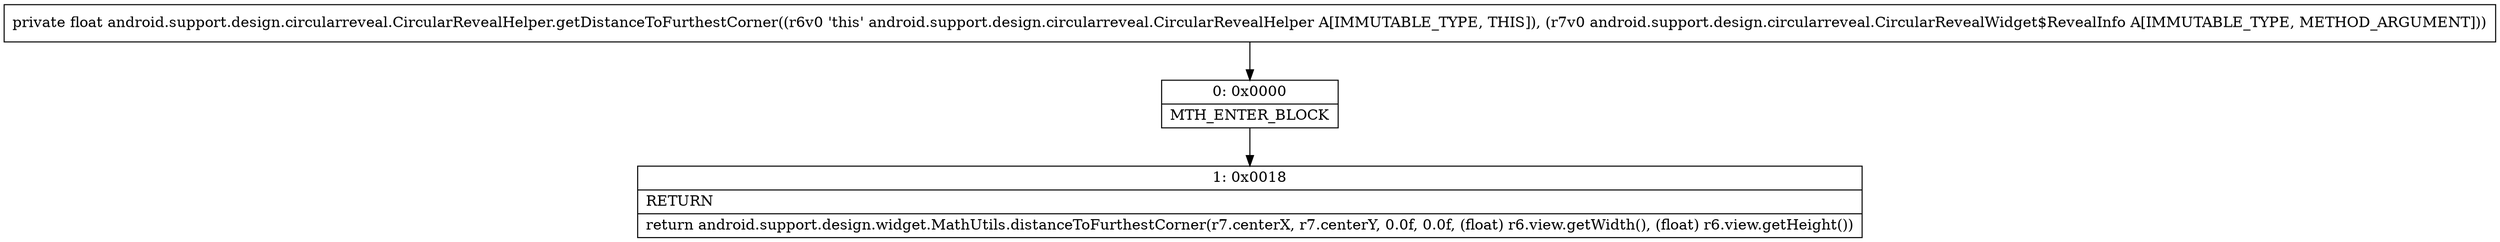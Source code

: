 digraph "CFG forandroid.support.design.circularreveal.CircularRevealHelper.getDistanceToFurthestCorner(Landroid\/support\/design\/circularreveal\/CircularRevealWidget$RevealInfo;)F" {
Node_0 [shape=record,label="{0\:\ 0x0000|MTH_ENTER_BLOCK\l}"];
Node_1 [shape=record,label="{1\:\ 0x0018|RETURN\l|return android.support.design.widget.MathUtils.distanceToFurthestCorner(r7.centerX, r7.centerY, 0.0f, 0.0f, (float) r6.view.getWidth(), (float) r6.view.getHeight())\l}"];
MethodNode[shape=record,label="{private float android.support.design.circularreveal.CircularRevealHelper.getDistanceToFurthestCorner((r6v0 'this' android.support.design.circularreveal.CircularRevealHelper A[IMMUTABLE_TYPE, THIS]), (r7v0 android.support.design.circularreveal.CircularRevealWidget$RevealInfo A[IMMUTABLE_TYPE, METHOD_ARGUMENT])) }"];
MethodNode -> Node_0;
Node_0 -> Node_1;
}

